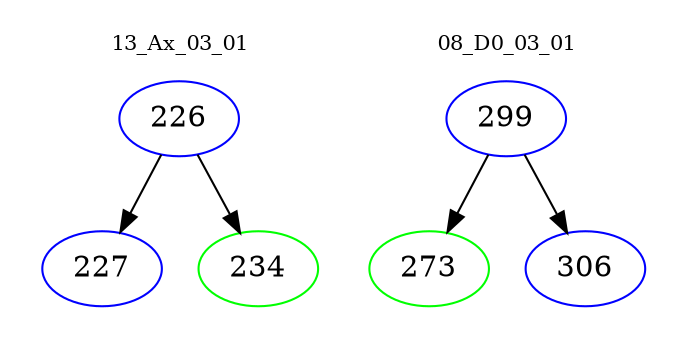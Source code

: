 digraph{
subgraph cluster_0 {
color = white
label = "13_Ax_03_01";
fontsize=10;
T0_226 [label="226", color="blue"]
T0_226 -> T0_227 [color="black"]
T0_227 [label="227", color="blue"]
T0_226 -> T0_234 [color="black"]
T0_234 [label="234", color="green"]
}
subgraph cluster_1 {
color = white
label = "08_D0_03_01";
fontsize=10;
T1_299 [label="299", color="blue"]
T1_299 -> T1_273 [color="black"]
T1_273 [label="273", color="green"]
T1_299 -> T1_306 [color="black"]
T1_306 [label="306", color="blue"]
}
}
